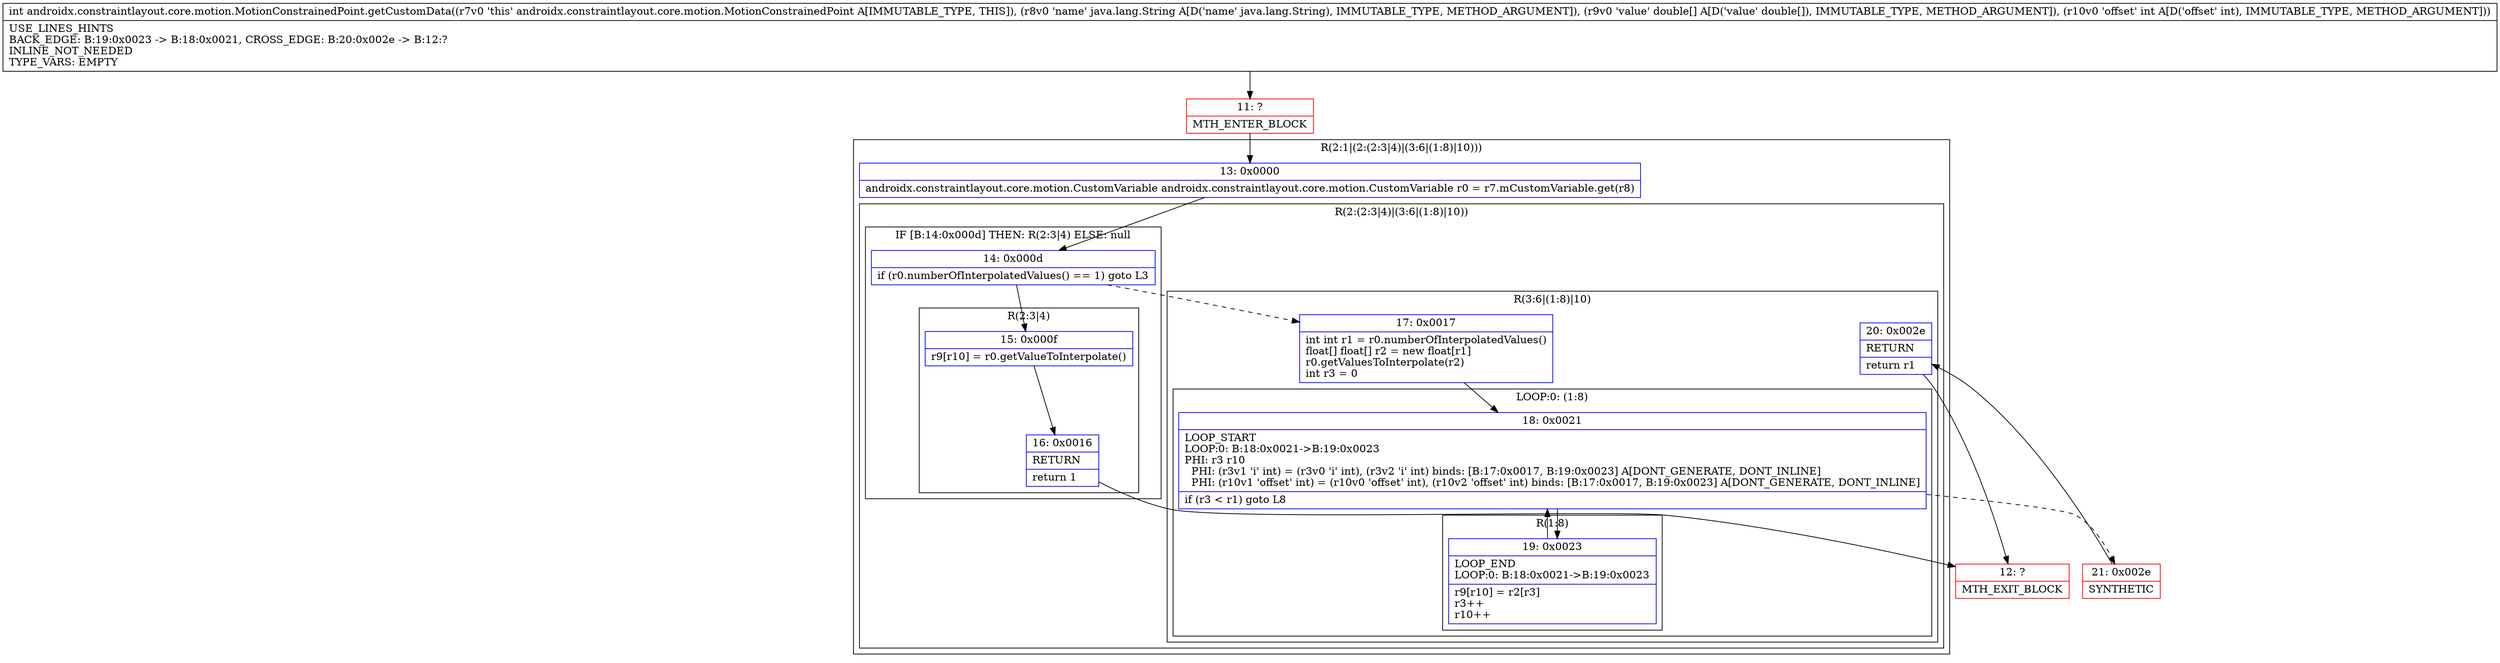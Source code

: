 digraph "CFG forandroidx.constraintlayout.core.motion.MotionConstrainedPoint.getCustomData(Ljava\/lang\/String;[DI)I" {
subgraph cluster_Region_2014826471 {
label = "R(2:1|(2:(2:3|4)|(3:6|(1:8)|10)))";
node [shape=record,color=blue];
Node_13 [shape=record,label="{13\:\ 0x0000|androidx.constraintlayout.core.motion.CustomVariable androidx.constraintlayout.core.motion.CustomVariable r0 = r7.mCustomVariable.get(r8)\l}"];
subgraph cluster_Region_1129903089 {
label = "R(2:(2:3|4)|(3:6|(1:8)|10))";
node [shape=record,color=blue];
subgraph cluster_IfRegion_1588021355 {
label = "IF [B:14:0x000d] THEN: R(2:3|4) ELSE: null";
node [shape=record,color=blue];
Node_14 [shape=record,label="{14\:\ 0x000d|if (r0.numberOfInterpolatedValues() == 1) goto L3\l}"];
subgraph cluster_Region_170978327 {
label = "R(2:3|4)";
node [shape=record,color=blue];
Node_15 [shape=record,label="{15\:\ 0x000f|r9[r10] = r0.getValueToInterpolate()\l}"];
Node_16 [shape=record,label="{16\:\ 0x0016|RETURN\l|return 1\l}"];
}
}
subgraph cluster_Region_446299282 {
label = "R(3:6|(1:8)|10)";
node [shape=record,color=blue];
Node_17 [shape=record,label="{17\:\ 0x0017|int int r1 = r0.numberOfInterpolatedValues()\lfloat[] float[] r2 = new float[r1]\lr0.getValuesToInterpolate(r2)\lint r3 = 0\l}"];
subgraph cluster_LoopRegion_1555525841 {
label = "LOOP:0: (1:8)";
node [shape=record,color=blue];
Node_18 [shape=record,label="{18\:\ 0x0021|LOOP_START\lLOOP:0: B:18:0x0021\-\>B:19:0x0023\lPHI: r3 r10 \l  PHI: (r3v1 'i' int) = (r3v0 'i' int), (r3v2 'i' int) binds: [B:17:0x0017, B:19:0x0023] A[DONT_GENERATE, DONT_INLINE]\l  PHI: (r10v1 'offset' int) = (r10v0 'offset' int), (r10v2 'offset' int) binds: [B:17:0x0017, B:19:0x0023] A[DONT_GENERATE, DONT_INLINE]\l|if (r3 \< r1) goto L8\l}"];
subgraph cluster_Region_951557948 {
label = "R(1:8)";
node [shape=record,color=blue];
Node_19 [shape=record,label="{19\:\ 0x0023|LOOP_END\lLOOP:0: B:18:0x0021\-\>B:19:0x0023\l|r9[r10] = r2[r3]\lr3++\lr10++\l}"];
}
}
Node_20 [shape=record,label="{20\:\ 0x002e|RETURN\l|return r1\l}"];
}
}
}
Node_11 [shape=record,color=red,label="{11\:\ ?|MTH_ENTER_BLOCK\l}"];
Node_12 [shape=record,color=red,label="{12\:\ ?|MTH_EXIT_BLOCK\l}"];
Node_21 [shape=record,color=red,label="{21\:\ 0x002e|SYNTHETIC\l}"];
MethodNode[shape=record,label="{int androidx.constraintlayout.core.motion.MotionConstrainedPoint.getCustomData((r7v0 'this' androidx.constraintlayout.core.motion.MotionConstrainedPoint A[IMMUTABLE_TYPE, THIS]), (r8v0 'name' java.lang.String A[D('name' java.lang.String), IMMUTABLE_TYPE, METHOD_ARGUMENT]), (r9v0 'value' double[] A[D('value' double[]), IMMUTABLE_TYPE, METHOD_ARGUMENT]), (r10v0 'offset' int A[D('offset' int), IMMUTABLE_TYPE, METHOD_ARGUMENT]))  | USE_LINES_HINTS\lBACK_EDGE: B:19:0x0023 \-\> B:18:0x0021, CROSS_EDGE: B:20:0x002e \-\> B:12:?\lINLINE_NOT_NEEDED\lTYPE_VARS: EMPTY\l}"];
MethodNode -> Node_11;Node_13 -> Node_14;
Node_14 -> Node_15;
Node_14 -> Node_17[style=dashed];
Node_15 -> Node_16;
Node_16 -> Node_12;
Node_17 -> Node_18;
Node_18 -> Node_19;
Node_18 -> Node_21[style=dashed];
Node_19 -> Node_18;
Node_20 -> Node_12;
Node_11 -> Node_13;
Node_21 -> Node_20;
}

